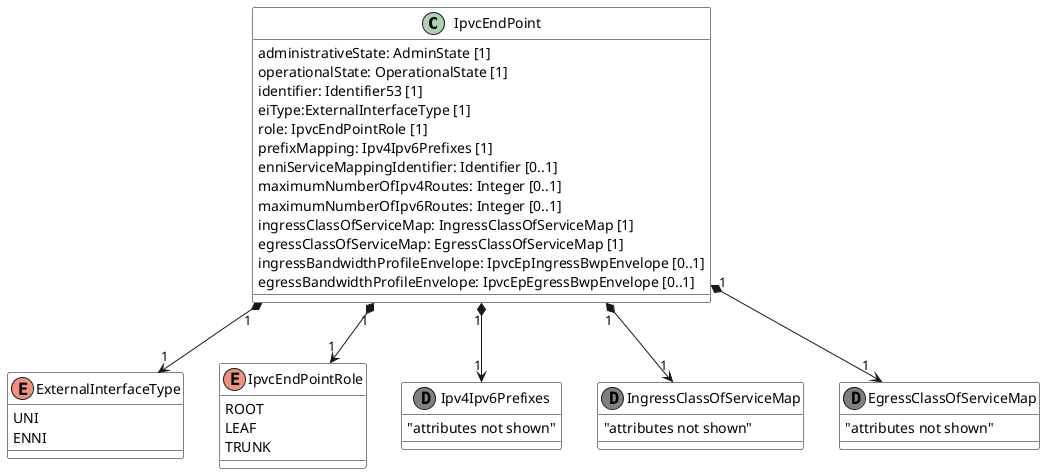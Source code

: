 @startuml
skinparam {
    ClassBackgroundColor White
    ClassBorderColor Black
}

class IpvcEndPoint {
    administrativeState: AdminState [1]
    operationalState: OperationalState [1]
    identifier: Identifier53 [1]
    eiType:ExternalInterfaceType [1]
    role: IpvcEndPointRole [1]
    prefixMapping: Ipv4Ipv6Prefixes [1]
    enniServiceMappingIdentifier: Identifier [0..1]
    maximumNumberOfIpv4Routes: Integer [0..1]
    maximumNumberOfIpv6Routes: Integer [0..1]
    ingressClassOfServiceMap: IngressClassOfServiceMap [1]
    egressClassOfServiceMap: EgressClassOfServiceMap [1]
    ingressBandwidthProfileEnvelope: IpvcEpIngressBwpEnvelope [0..1]
    egressBandwidthProfileEnvelope: IpvcEpEgressBwpEnvelope [0..1]
    }

enum ExternalInterfaceType {
    UNI
    ENNI
}

enum IpvcEndPointRole {
    ROOT
    LEAF
    TRUNK
}

IpvcEndPoint "1" *--> "1" ExternalInterfaceType
IpvcEndPoint "1" *--> "1" IpvcEndPointRole

class Ipv4Ipv6Prefixes << (D, Gray) >> {
    "attributes not shown"
}

class IngressClassOfServiceMap << (D, Gray) >> {
    "attributes not shown"
}

class EgressClassOfServiceMap << (D, Gray) >> {
    "attributes not shown"
}

IpvcEndPoint "1" *--> "1" Ipv4Ipv6Prefixes
IpvcEndPoint "1" *--> "1" IngressClassOfServiceMap
IpvcEndPoint "1" *--> "1" EgressClassOfServiceMap


@enduml